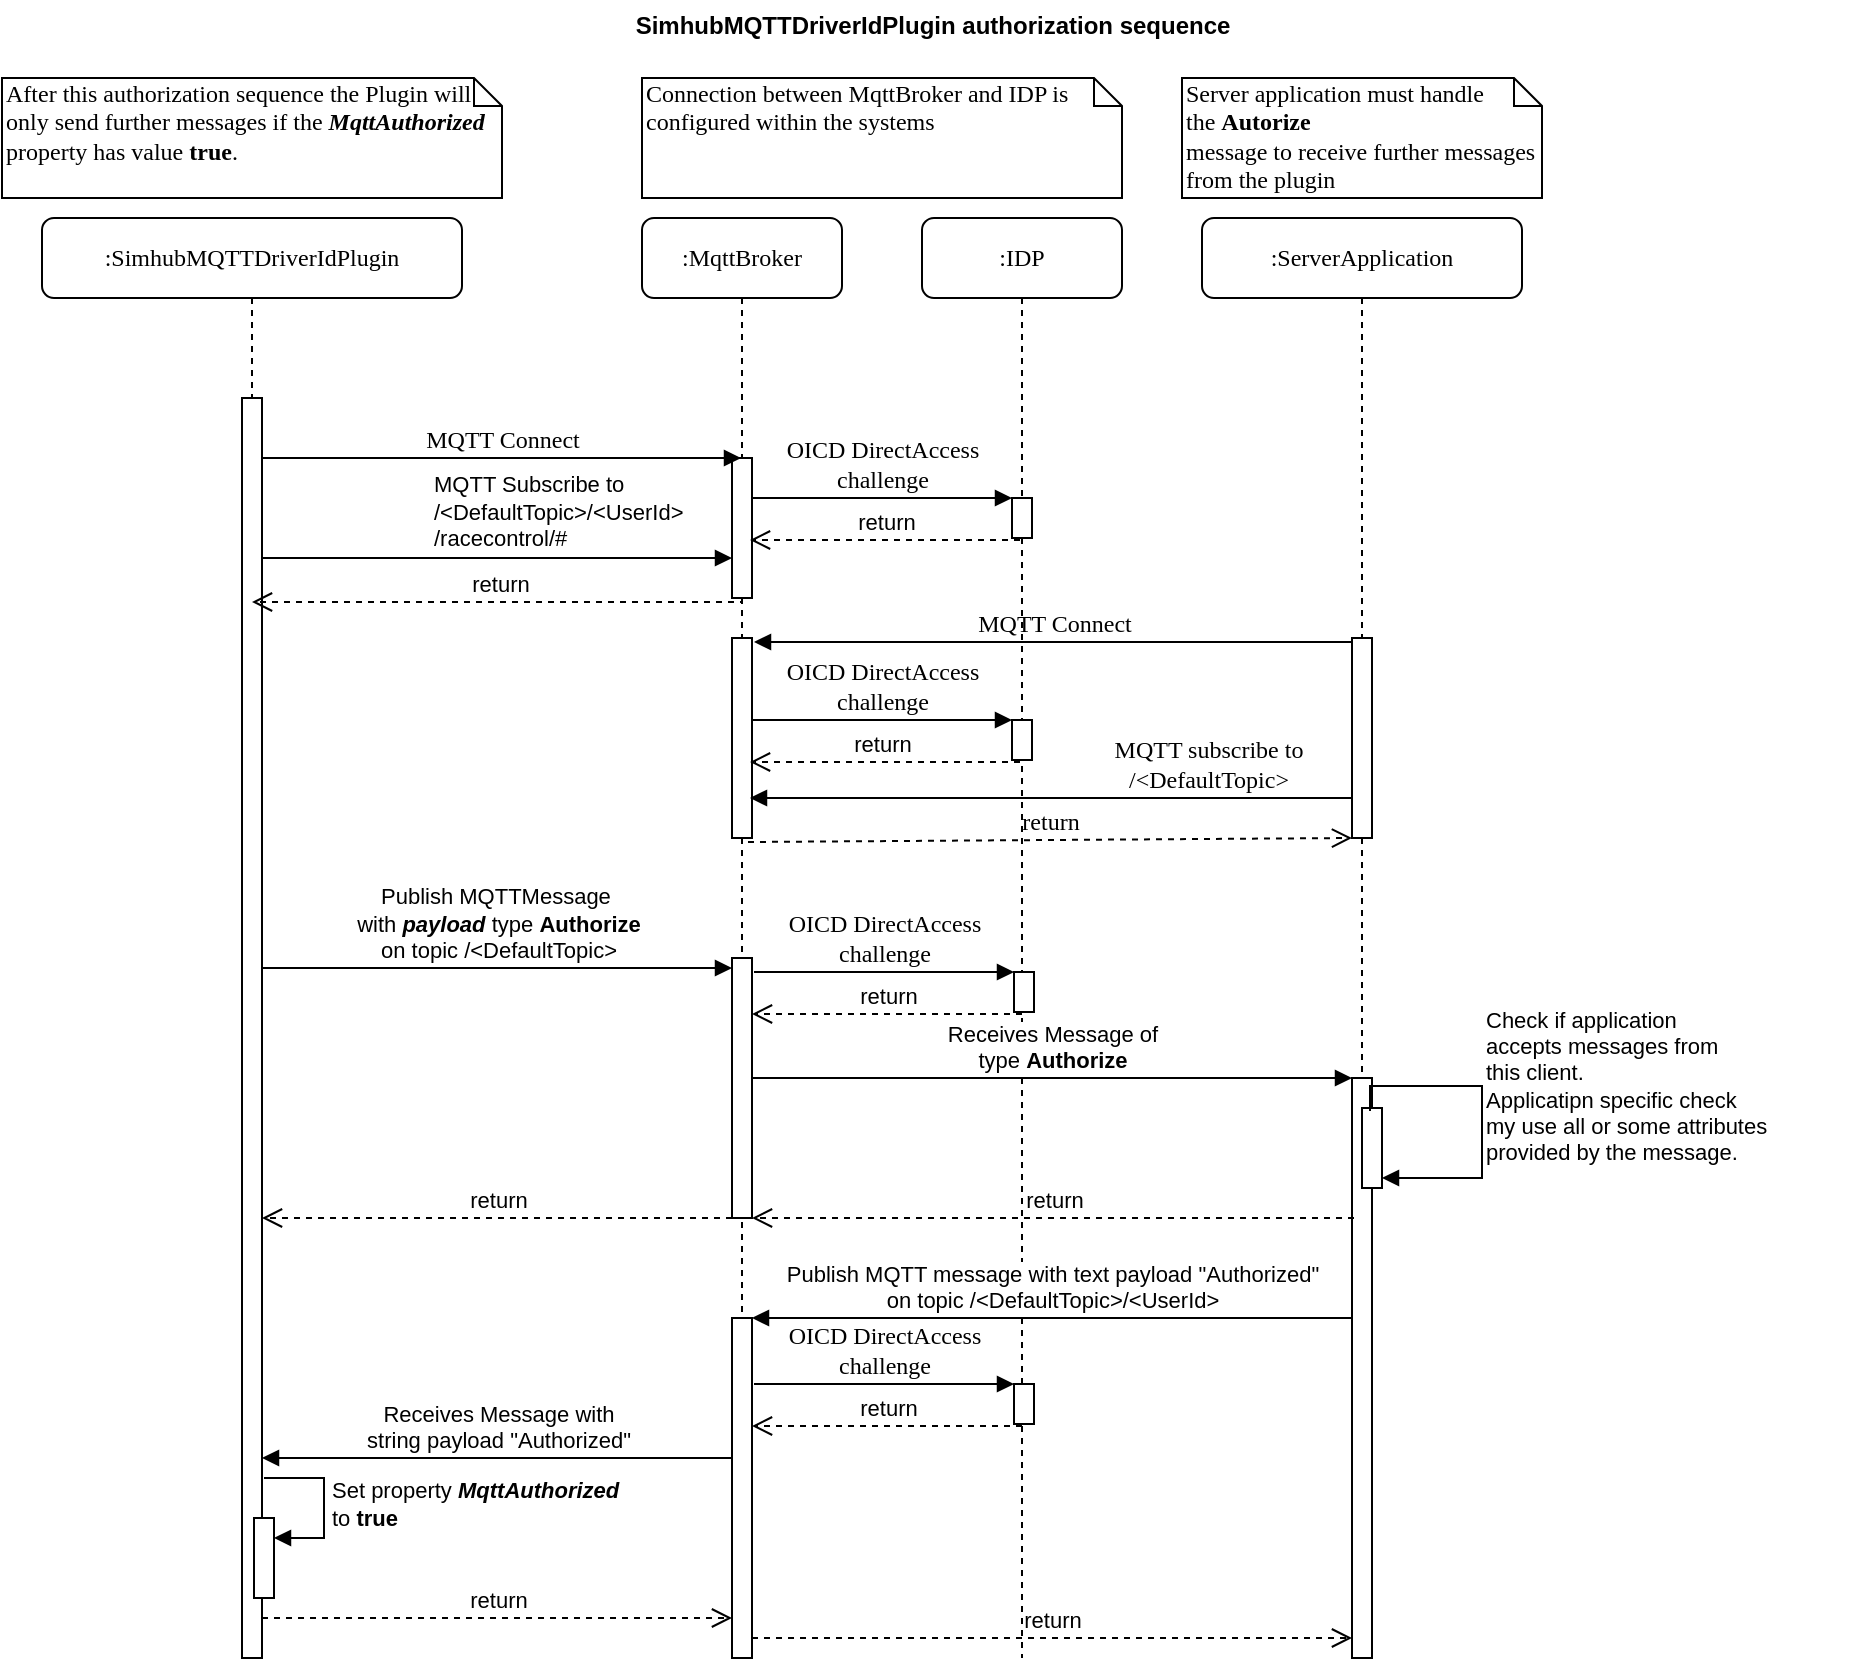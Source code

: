 <mxfile version="21.0.2" type="github">
  <diagram name="Page-1" id="13e1069c-82ec-6db2-03f1-153e76fe0fe0">
    <mxGraphModel dx="1641" dy="1054" grid="1" gridSize="10" guides="1" tooltips="1" connect="1" arrows="1" fold="1" page="1" pageScale="1" pageWidth="1100" pageHeight="850" background="none" math="0" shadow="0">
      <root>
        <mxCell id="0" />
        <mxCell id="1" parent="0" />
        <mxCell id="7baba1c4bc27f4b0-3" value=":MqttBroker" style="shape=umlLifeline;perimeter=lifelinePerimeter;whiteSpace=wrap;html=1;container=1;collapsible=0;recursiveResize=0;outlineConnect=0;rounded=1;shadow=0;comic=0;labelBackgroundColor=none;strokeWidth=1;fontFamily=Verdana;fontSize=12;align=center;" parent="1" vertex="1">
          <mxGeometry x="400" y="119" width="100" height="720" as="geometry" />
        </mxCell>
        <mxCell id="7baba1c4bc27f4b0-13" value="" style="html=1;points=[];perimeter=orthogonalPerimeter;rounded=0;shadow=0;comic=0;labelBackgroundColor=none;strokeWidth=1;fontFamily=Verdana;fontSize=12;align=center;" parent="7baba1c4bc27f4b0-3" vertex="1">
          <mxGeometry x="45" y="120" width="10" height="70" as="geometry" />
        </mxCell>
        <mxCell id="9tfKSIyHEp57Uoa27SWT-7" value="" style="html=1;points=[];perimeter=orthogonalPerimeter;outlineConnect=0;targetShapes=umlLifeline;portConstraint=eastwest;newEdgeStyle={&quot;edgeStyle&quot;:&quot;elbowEdgeStyle&quot;,&quot;elbow&quot;:&quot;vertical&quot;,&quot;curved&quot;:0,&quot;rounded&quot;:0};" vertex="1" parent="7baba1c4bc27f4b0-3">
          <mxGeometry x="45" y="370" width="10" height="130" as="geometry" />
        </mxCell>
        <mxCell id="7baba1c4bc27f4b0-22" value="" style="html=1;points=[];perimeter=orthogonalPerimeter;rounded=0;shadow=0;comic=0;labelBackgroundColor=none;strokeWidth=1;fontFamily=Verdana;fontSize=12;align=center;" parent="7baba1c4bc27f4b0-3" vertex="1">
          <mxGeometry x="45" y="210" width="10" height="100" as="geometry" />
        </mxCell>
        <mxCell id="9tfKSIyHEp57Uoa27SWT-21" value="" style="html=1;points=[];perimeter=orthogonalPerimeter;outlineConnect=0;targetShapes=umlLifeline;portConstraint=eastwest;newEdgeStyle={&quot;edgeStyle&quot;:&quot;elbowEdgeStyle&quot;,&quot;elbow&quot;:&quot;vertical&quot;,&quot;curved&quot;:0,&quot;rounded&quot;:0};" vertex="1" parent="7baba1c4bc27f4b0-3">
          <mxGeometry x="45" y="550" width="10" height="170" as="geometry" />
        </mxCell>
        <mxCell id="7baba1c4bc27f4b0-4" value=":IDP" style="shape=umlLifeline;perimeter=lifelinePerimeter;whiteSpace=wrap;html=1;container=1;collapsible=0;recursiveResize=0;outlineConnect=0;rounded=1;shadow=0;comic=0;labelBackgroundColor=none;strokeWidth=1;fontFamily=Verdana;fontSize=12;align=center;" parent="1" vertex="1">
          <mxGeometry x="540" y="119" width="100" height="720" as="geometry" />
        </mxCell>
        <mxCell id="7baba1c4bc27f4b0-5" value=":ServerApplication" style="shape=umlLifeline;perimeter=lifelinePerimeter;whiteSpace=wrap;html=1;container=1;collapsible=0;recursiveResize=0;outlineConnect=0;rounded=1;shadow=0;comic=0;labelBackgroundColor=none;strokeWidth=1;fontFamily=Verdana;fontSize=12;align=center;" parent="1" vertex="1">
          <mxGeometry x="680" y="119" width="160" height="720" as="geometry" />
        </mxCell>
        <mxCell id="9tfKSIyHEp57Uoa27SWT-9" value="" style="html=1;points=[];perimeter=orthogonalPerimeter;outlineConnect=0;targetShapes=umlLifeline;portConstraint=eastwest;newEdgeStyle={&quot;edgeStyle&quot;:&quot;elbowEdgeStyle&quot;,&quot;elbow&quot;:&quot;vertical&quot;,&quot;curved&quot;:0,&quot;rounded&quot;:0};" vertex="1" parent="7baba1c4bc27f4b0-5">
          <mxGeometry x="75" y="210" width="10" height="100" as="geometry" />
        </mxCell>
        <mxCell id="7baba1c4bc27f4b0-37" value="" style="html=1;points=[];perimeter=orthogonalPerimeter;rounded=0;shadow=0;comic=0;labelBackgroundColor=none;strokeWidth=1;fontFamily=Verdana;fontSize=12;align=center;" parent="7baba1c4bc27f4b0-5" vertex="1">
          <mxGeometry x="75" y="430" width="10" height="290" as="geometry" />
        </mxCell>
        <mxCell id="9tfKSIyHEp57Uoa27SWT-17" value="" style="html=1;points=[];perimeter=orthogonalPerimeter;outlineConnect=0;targetShapes=umlLifeline;portConstraint=eastwest;newEdgeStyle={&quot;edgeStyle&quot;:&quot;elbowEdgeStyle&quot;,&quot;elbow&quot;:&quot;vertical&quot;,&quot;curved&quot;:0,&quot;rounded&quot;:0};" vertex="1" parent="7baba1c4bc27f4b0-5">
          <mxGeometry x="80" y="445" width="10" height="40" as="geometry" />
        </mxCell>
        <mxCell id="9tfKSIyHEp57Uoa27SWT-18" value="Check if application&lt;br&gt;accepts messages from &lt;br&gt;this client.&lt;br&gt;Applicatipn specific check&lt;br&gt;my use all or some attributes&lt;br&gt;provided by the message." style="html=1;align=left;spacingLeft=2;endArrow=block;rounded=0;edgeStyle=orthogonalEdgeStyle;curved=0;rounded=0;exitX=0.9;exitY=0.057;exitDx=0;exitDy=0;exitPerimeter=0;" edge="1" target="9tfKSIyHEp57Uoa27SWT-17" parent="7baba1c4bc27f4b0-5" source="7baba1c4bc27f4b0-37">
          <mxGeometry x="-0.184" relative="1" as="geometry">
            <mxPoint x="155" y="470" as="sourcePoint" />
            <Array as="points">
              <mxPoint x="140" y="434" />
              <mxPoint x="140" y="480" />
            </Array>
            <mxPoint as="offset" />
          </mxGeometry>
        </mxCell>
        <mxCell id="7baba1c4bc27f4b0-8" value=":SimhubMQTTDriverIdPlugin" style="shape=umlLifeline;perimeter=lifelinePerimeter;whiteSpace=wrap;html=1;container=1;collapsible=0;recursiveResize=0;outlineConnect=0;rounded=1;shadow=0;comic=0;labelBackgroundColor=none;strokeWidth=1;fontFamily=Verdana;fontSize=12;align=center;" parent="1" vertex="1">
          <mxGeometry x="100" y="119" width="210" height="720" as="geometry" />
        </mxCell>
        <mxCell id="7baba1c4bc27f4b0-9" value="" style="html=1;points=[];perimeter=orthogonalPerimeter;rounded=0;shadow=0;comic=0;labelBackgroundColor=none;strokeWidth=1;fontFamily=Verdana;fontSize=12;align=center;" parent="7baba1c4bc27f4b0-8" vertex="1">
          <mxGeometry x="100" y="90" width="10" height="630" as="geometry" />
        </mxCell>
        <mxCell id="9tfKSIyHEp57Uoa27SWT-28" value="" style="html=1;points=[];perimeter=orthogonalPerimeter;outlineConnect=0;targetShapes=umlLifeline;portConstraint=eastwest;newEdgeStyle={&quot;edgeStyle&quot;:&quot;elbowEdgeStyle&quot;,&quot;elbow&quot;:&quot;vertical&quot;,&quot;curved&quot;:0,&quot;rounded&quot;:0};" vertex="1" parent="7baba1c4bc27f4b0-8">
          <mxGeometry x="106" y="650" width="10" height="40" as="geometry" />
        </mxCell>
        <mxCell id="9tfKSIyHEp57Uoa27SWT-29" value="Set property &lt;b&gt;&lt;i&gt;MqttAuthorized&lt;/i&gt;&lt;/b&gt;&lt;br&gt;to &lt;b&gt;true&lt;/b&gt;" style="html=1;align=left;spacingLeft=2;endArrow=block;rounded=0;edgeStyle=orthogonalEdgeStyle;curved=0;rounded=0;" edge="1" target="9tfKSIyHEp57Uoa27SWT-28" parent="7baba1c4bc27f4b0-8">
          <mxGeometry relative="1" as="geometry">
            <mxPoint x="111" y="630" as="sourcePoint" />
            <Array as="points">
              <mxPoint x="141" y="660" />
            </Array>
          </mxGeometry>
        </mxCell>
        <mxCell id="7baba1c4bc27f4b0-16" value="" style="html=1;points=[];perimeter=orthogonalPerimeter;rounded=0;shadow=0;comic=0;labelBackgroundColor=none;strokeWidth=1;fontFamily=Verdana;fontSize=12;align=center;" parent="1" vertex="1">
          <mxGeometry x="585" y="259" width="10" height="20" as="geometry" />
        </mxCell>
        <mxCell id="7baba1c4bc27f4b0-17" value="OICD DirectAccess&lt;br&gt;challenge" style="html=1;verticalAlign=bottom;endArrow=block;labelBackgroundColor=none;fontFamily=Verdana;fontSize=12;edgeStyle=elbowEdgeStyle;elbow=vertical;" parent="1" source="7baba1c4bc27f4b0-13" target="7baba1c4bc27f4b0-16" edge="1">
          <mxGeometry relative="1" as="geometry">
            <mxPoint x="510" y="259" as="sourcePoint" />
            <Array as="points">
              <mxPoint x="460" y="259" />
            </Array>
          </mxGeometry>
        </mxCell>
        <mxCell id="7baba1c4bc27f4b0-26" value="MQTT Connect" style="html=1;verticalAlign=bottom;endArrow=block;labelBackgroundColor=none;fontFamily=Verdana;fontSize=12;entryX=1.1;entryY=0.02;entryDx=0;entryDy=0;entryPerimeter=0;" parent="1" source="9tfKSIyHEp57Uoa27SWT-9" target="7baba1c4bc27f4b0-22" edge="1">
          <mxGeometry relative="1" as="geometry">
            <mxPoint x="930" y="379" as="sourcePoint" />
            <mxPoint x="1005" y="499" as="targetPoint" />
          </mxGeometry>
        </mxCell>
        <mxCell id="7baba1c4bc27f4b0-27" value="return" style="html=1;verticalAlign=bottom;endArrow=open;dashed=1;endSize=8;labelBackgroundColor=none;fontFamily=Verdana;fontSize=12;exitX=0.8;exitY=1.02;exitDx=0;exitDy=0;exitPerimeter=0;" parent="1" source="7baba1c4bc27f4b0-22" target="9tfKSIyHEp57Uoa27SWT-9" edge="1">
          <mxGeometry relative="1" as="geometry">
            <mxPoint x="910" y="469" as="targetPoint" />
            <mxPoint x="1005" y="527.5" as="sourcePoint" />
          </mxGeometry>
        </mxCell>
        <mxCell id="7baba1c4bc27f4b0-29" value="MQTT subscribe to&lt;br&gt;/&amp;lt;DefaultTopic&amp;gt;" style="html=1;verticalAlign=bottom;endArrow=block;labelBackgroundColor=none;fontFamily=Verdana;fontSize=12;edgeStyle=elbowEdgeStyle;elbow=vertical;" parent="1" source="9tfKSIyHEp57Uoa27SWT-9" edge="1">
          <mxGeometry x="-0.521" relative="1" as="geometry">
            <mxPoint x="800" y="589" as="sourcePoint" />
            <mxPoint x="454" y="409" as="targetPoint" />
            <Array as="points">
              <mxPoint x="570" y="409" />
              <mxPoint x="660" y="429" />
            </Array>
            <mxPoint as="offset" />
          </mxGeometry>
        </mxCell>
        <mxCell id="7baba1c4bc27f4b0-11" value="MQTT Connect" style="html=1;verticalAlign=bottom;endArrow=block;labelBackgroundColor=none;fontFamily=Verdana;fontSize=12;edgeStyle=elbowEdgeStyle;elbow=vertical;" parent="1" source="7baba1c4bc27f4b0-9" target="7baba1c4bc27f4b0-3" edge="1">
          <mxGeometry x="-0.002" relative="1" as="geometry">
            <mxPoint x="220" y="229" as="sourcePoint" />
            <mxPoint x="285" y="219" as="targetPoint" />
            <Array as="points">
              <mxPoint x="340" y="239" />
            </Array>
            <mxPoint as="offset" />
          </mxGeometry>
        </mxCell>
        <mxCell id="7baba1c4bc27f4b0-40" value="After this authorization sequence the Plugin will only send further messages if the &lt;b&gt;&lt;i&gt;MqttAuthorized&lt;/i&gt;&lt;/b&gt; property has value &lt;b&gt;true&lt;/b&gt;." style="shape=note;whiteSpace=wrap;html=1;size=14;verticalAlign=top;align=left;spacingTop=-6;rounded=0;shadow=0;comic=0;labelBackgroundColor=none;strokeWidth=1;fontFamily=Verdana;fontSize=12" parent="1" vertex="1">
          <mxGeometry x="80" y="49" width="250" height="60" as="geometry" />
        </mxCell>
        <mxCell id="7baba1c4bc27f4b0-42" value="Connection between MqttBroker and IDP is configured within the systems" style="shape=note;whiteSpace=wrap;html=1;size=14;verticalAlign=top;align=left;spacingTop=-6;rounded=0;shadow=0;comic=0;labelBackgroundColor=none;strokeWidth=1;fontFamily=Verdana;fontSize=12" parent="1" vertex="1">
          <mxGeometry x="400" y="49" width="240" height="60" as="geometry" />
        </mxCell>
        <mxCell id="7baba1c4bc27f4b0-44" value="Server application must handle the&amp;nbsp;&lt;b&gt;Autorize&amp;nbsp;&lt;br&gt;&lt;/b&gt;message to receive further messages from the plugin" style="shape=note;whiteSpace=wrap;html=1;size=14;verticalAlign=top;align=left;spacingTop=-6;rounded=0;shadow=0;comic=0;labelBackgroundColor=none;strokeWidth=1;fontFamily=Verdana;fontSize=12" parent="1" vertex="1">
          <mxGeometry x="670" y="49" width="180" height="60" as="geometry" />
        </mxCell>
        <mxCell id="9tfKSIyHEp57Uoa27SWT-2" value="return" style="html=1;verticalAlign=bottom;endArrow=open;dashed=1;endSize=8;edgeStyle=elbowEdgeStyle;elbow=vertical;curved=0;rounded=0;exitX=0.4;exitY=1.05;exitDx=0;exitDy=0;exitPerimeter=0;" edge="1" parent="1" source="7baba1c4bc27f4b0-16">
          <mxGeometry relative="1" as="geometry">
            <mxPoint x="550" y="279" as="sourcePoint" />
            <mxPoint x="454" y="280" as="targetPoint" />
            <Array as="points">
              <mxPoint x="490" y="280" />
            </Array>
          </mxGeometry>
        </mxCell>
        <mxCell id="9tfKSIyHEp57Uoa27SWT-3" value="MQTT Subscribe to&lt;br&gt;/&amp;lt;DefaultTopic&amp;gt;/&amp;lt;UserId&amp;gt;&lt;br&gt;/racecontrol/#" style="html=1;verticalAlign=bottom;endArrow=block;edgeStyle=elbowEdgeStyle;elbow=vertical;curved=0;rounded=0;align=left;" edge="1" parent="1" source="7baba1c4bc27f4b0-9" target="7baba1c4bc27f4b0-13">
          <mxGeometry x="-0.291" y="1" width="80" relative="1" as="geometry">
            <mxPoint x="156" y="289" as="sourcePoint" />
            <mxPoint x="360" y="309" as="targetPoint" />
            <Array as="points">
              <mxPoint x="360" y="289" />
              <mxPoint x="350" y="300" />
              <mxPoint x="340" y="279" />
              <mxPoint x="380" y="309" />
              <mxPoint x="340" y="299" />
            </Array>
            <mxPoint as="offset" />
          </mxGeometry>
        </mxCell>
        <mxCell id="9tfKSIyHEp57Uoa27SWT-4" value="return" style="html=1;verticalAlign=bottom;endArrow=open;dashed=1;endSize=8;edgeStyle=elbowEdgeStyle;elbow=vertical;curved=0;rounded=0;" edge="1" parent="1" source="7baba1c4bc27f4b0-13">
          <mxGeometry relative="1" as="geometry">
            <mxPoint x="420" y="339" as="sourcePoint" />
            <mxPoint x="205" y="311" as="targetPoint" />
            <Array as="points">
              <mxPoint x="320" y="311" />
              <mxPoint x="340" y="309" />
            </Array>
            <mxPoint as="offset" />
          </mxGeometry>
        </mxCell>
        <mxCell id="9tfKSIyHEp57Uoa27SWT-8" value="Publish MQTTMessage&amp;nbsp;&lt;br&gt;with &lt;b&gt;&lt;i&gt;payload&lt;/i&gt;&lt;/b&gt; type &lt;b&gt;Authorize&lt;/b&gt;&lt;br&gt;on topic /&amp;lt;DefaultTopic&amp;gt;" style="html=1;verticalAlign=bottom;endArrow=block;edgeStyle=elbowEdgeStyle;elbow=vertical;curved=0;rounded=0;" edge="1" parent="1" source="7baba1c4bc27f4b0-9" target="9tfKSIyHEp57Uoa27SWT-7">
          <mxGeometry width="80" relative="1" as="geometry">
            <mxPoint x="160" y="494" as="sourcePoint" />
            <mxPoint x="440" y="494" as="targetPoint" />
            <Array as="points">
              <mxPoint x="330" y="494" />
            </Array>
          </mxGeometry>
        </mxCell>
        <mxCell id="9tfKSIyHEp57Uoa27SWT-10" value="" style="html=1;points=[];perimeter=orthogonalPerimeter;rounded=0;shadow=0;comic=0;labelBackgroundColor=none;strokeWidth=1;fontFamily=Verdana;fontSize=12;align=center;" vertex="1" parent="1">
          <mxGeometry x="585" y="370" width="10" height="20" as="geometry" />
        </mxCell>
        <mxCell id="9tfKSIyHEp57Uoa27SWT-11" value="OICD DirectAccess&lt;br&gt;challenge" style="html=1;verticalAlign=bottom;endArrow=block;labelBackgroundColor=none;fontFamily=Verdana;fontSize=12;edgeStyle=elbowEdgeStyle;elbow=vertical;" edge="1" parent="1" target="9tfKSIyHEp57Uoa27SWT-10">
          <mxGeometry relative="1" as="geometry">
            <mxPoint x="455" y="370" as="sourcePoint" />
            <Array as="points">
              <mxPoint x="460" y="370" />
            </Array>
          </mxGeometry>
        </mxCell>
        <mxCell id="9tfKSIyHEp57Uoa27SWT-12" value="return" style="html=1;verticalAlign=bottom;endArrow=open;dashed=1;endSize=8;edgeStyle=elbowEdgeStyle;elbow=vertical;curved=0;rounded=0;exitX=0.4;exitY=1.05;exitDx=0;exitDy=0;exitPerimeter=0;" edge="1" parent="1" source="9tfKSIyHEp57Uoa27SWT-10">
          <mxGeometry x="0.022" relative="1" as="geometry">
            <mxPoint x="550" y="390" as="sourcePoint" />
            <mxPoint x="454" y="391" as="targetPoint" />
            <Array as="points">
              <mxPoint x="490" y="391" />
            </Array>
            <mxPoint as="offset" />
          </mxGeometry>
        </mxCell>
        <mxCell id="9tfKSIyHEp57Uoa27SWT-13" value="" style="html=1;points=[];perimeter=orthogonalPerimeter;rounded=0;shadow=0;comic=0;labelBackgroundColor=none;strokeWidth=1;fontFamily=Verdana;fontSize=12;align=center;" vertex="1" parent="1">
          <mxGeometry x="586" y="496" width="10" height="20" as="geometry" />
        </mxCell>
        <mxCell id="9tfKSIyHEp57Uoa27SWT-14" value="OICD DirectAccess&lt;br&gt;challenge" style="html=1;verticalAlign=bottom;endArrow=block;labelBackgroundColor=none;fontFamily=Verdana;fontSize=12;edgeStyle=elbowEdgeStyle;elbow=vertical;" edge="1" target="9tfKSIyHEp57Uoa27SWT-13" parent="1">
          <mxGeometry relative="1" as="geometry">
            <mxPoint x="456" y="496" as="sourcePoint" />
            <Array as="points">
              <mxPoint x="461" y="496" />
            </Array>
          </mxGeometry>
        </mxCell>
        <mxCell id="9tfKSIyHEp57Uoa27SWT-15" value="return" style="html=1;verticalAlign=bottom;endArrow=open;dashed=1;endSize=8;edgeStyle=elbowEdgeStyle;elbow=vertical;curved=0;rounded=0;exitX=0.4;exitY=1.05;exitDx=0;exitDy=0;exitPerimeter=0;" edge="1" source="9tfKSIyHEp57Uoa27SWT-13" parent="1">
          <mxGeometry relative="1" as="geometry">
            <mxPoint x="551" y="516" as="sourcePoint" />
            <mxPoint x="455" y="517" as="targetPoint" />
            <Array as="points">
              <mxPoint x="491" y="517" />
            </Array>
          </mxGeometry>
        </mxCell>
        <mxCell id="9tfKSIyHEp57Uoa27SWT-16" value="Receives Message of&lt;br&gt;type &lt;b&gt;Authorize&lt;/b&gt;" style="html=1;verticalAlign=bottom;endArrow=block;edgeStyle=elbowEdgeStyle;elbow=vertical;curved=0;rounded=0;" edge="1" parent="1" source="9tfKSIyHEp57Uoa27SWT-7" target="7baba1c4bc27f4b0-37">
          <mxGeometry width="80" relative="1" as="geometry">
            <mxPoint x="510" y="489" as="sourcePoint" />
            <mxPoint x="590" y="489" as="targetPoint" />
            <Array as="points">
              <mxPoint x="670" y="549" />
              <mxPoint x="480" y="539" />
            </Array>
          </mxGeometry>
        </mxCell>
        <mxCell id="9tfKSIyHEp57Uoa27SWT-19" value="return" style="html=1;verticalAlign=bottom;endArrow=open;dashed=1;endSize=8;edgeStyle=elbowEdgeStyle;elbow=vertical;curved=0;rounded=0;" edge="1" parent="1" target="9tfKSIyHEp57Uoa27SWT-7">
          <mxGeometry relative="1" as="geometry">
            <mxPoint x="756" y="619" as="sourcePoint" />
            <mxPoint x="510" y="449" as="targetPoint" />
            <Array as="points">
              <mxPoint x="740" y="619" />
            </Array>
          </mxGeometry>
        </mxCell>
        <mxCell id="9tfKSIyHEp57Uoa27SWT-20" value="return" style="html=1;verticalAlign=bottom;endArrow=open;dashed=1;endSize=8;edgeStyle=elbowEdgeStyle;elbow=vertical;curved=0;rounded=0;" edge="1" parent="1" source="9tfKSIyHEp57Uoa27SWT-7" target="7baba1c4bc27f4b0-9">
          <mxGeometry relative="1" as="geometry">
            <mxPoint x="442" y="619" as="sourcePoint" />
            <mxPoint x="150" y="621" as="targetPoint" />
            <Array as="points">
              <mxPoint x="330" y="619" />
              <mxPoint x="442" y="639" />
              <mxPoint x="332" y="619" />
            </Array>
            <mxPoint as="offset" />
          </mxGeometry>
        </mxCell>
        <mxCell id="9tfKSIyHEp57Uoa27SWT-22" value="Publish MQTT message with text payload &quot;Authorized&quot;&lt;br&gt;on topic /&amp;lt;DefaultTopic&amp;gt;/&amp;lt;UserId&amp;gt;" style="html=1;verticalAlign=bottom;endArrow=block;edgeStyle=elbowEdgeStyle;elbow=vertical;curved=0;rounded=0;" edge="1" parent="1" source="7baba1c4bc27f4b0-37" target="9tfKSIyHEp57Uoa27SWT-21">
          <mxGeometry width="80" relative="1" as="geometry">
            <mxPoint x="510" y="449" as="sourcePoint" />
            <mxPoint x="590" y="449" as="targetPoint" />
            <Array as="points">
              <mxPoint x="520" y="669" />
            </Array>
          </mxGeometry>
        </mxCell>
        <mxCell id="9tfKSIyHEp57Uoa27SWT-23" value="" style="html=1;points=[];perimeter=orthogonalPerimeter;rounded=0;shadow=0;comic=0;labelBackgroundColor=none;strokeWidth=1;fontFamily=Verdana;fontSize=12;align=center;" vertex="1" parent="1">
          <mxGeometry x="586" y="702" width="10" height="20" as="geometry" />
        </mxCell>
        <mxCell id="9tfKSIyHEp57Uoa27SWT-24" value="OICD DirectAccess&lt;br&gt;challenge" style="html=1;verticalAlign=bottom;endArrow=block;labelBackgroundColor=none;fontFamily=Verdana;fontSize=12;edgeStyle=elbowEdgeStyle;elbow=vertical;" edge="1" target="9tfKSIyHEp57Uoa27SWT-23" parent="1">
          <mxGeometry relative="1" as="geometry">
            <mxPoint x="456" y="702" as="sourcePoint" />
            <Array as="points">
              <mxPoint x="461" y="702" />
            </Array>
          </mxGeometry>
        </mxCell>
        <mxCell id="9tfKSIyHEp57Uoa27SWT-25" value="return" style="html=1;verticalAlign=bottom;endArrow=open;dashed=1;endSize=8;edgeStyle=elbowEdgeStyle;elbow=vertical;curved=0;rounded=0;exitX=0.4;exitY=1.05;exitDx=0;exitDy=0;exitPerimeter=0;" edge="1" source="9tfKSIyHEp57Uoa27SWT-23" parent="1">
          <mxGeometry relative="1" as="geometry">
            <mxPoint x="551" y="722" as="sourcePoint" />
            <mxPoint x="455" y="723" as="targetPoint" />
            <Array as="points">
              <mxPoint x="491" y="723" />
            </Array>
          </mxGeometry>
        </mxCell>
        <mxCell id="9tfKSIyHEp57Uoa27SWT-27" value="Receives Message with&lt;br&gt;string payload &quot;Authorized&quot;" style="html=1;verticalAlign=bottom;endArrow=block;edgeStyle=elbowEdgeStyle;elbow=vertical;curved=0;rounded=0;" edge="1" parent="1" source="9tfKSIyHEp57Uoa27SWT-21" target="7baba1c4bc27f4b0-9">
          <mxGeometry width="80" relative="1" as="geometry">
            <mxPoint x="465" y="559" as="sourcePoint" />
            <mxPoint x="765" y="559" as="targetPoint" />
            <Array as="points">
              <mxPoint x="410" y="739" />
              <mxPoint x="370" y="709" />
              <mxPoint x="490" y="549" />
            </Array>
          </mxGeometry>
        </mxCell>
        <mxCell id="9tfKSIyHEp57Uoa27SWT-30" value="return" style="html=1;verticalAlign=bottom;endArrow=open;dashed=1;endSize=8;edgeStyle=elbowEdgeStyle;elbow=vertical;curved=0;rounded=0;" edge="1" parent="1" source="7baba1c4bc27f4b0-9" target="9tfKSIyHEp57Uoa27SWT-21">
          <mxGeometry relative="1" as="geometry">
            <mxPoint x="590" y="429" as="sourcePoint" />
            <mxPoint x="510" y="429" as="targetPoint" />
            <Array as="points">
              <mxPoint x="410" y="819" />
            </Array>
          </mxGeometry>
        </mxCell>
        <mxCell id="9tfKSIyHEp57Uoa27SWT-31" value="return" style="html=1;verticalAlign=bottom;endArrow=open;dashed=1;endSize=8;edgeStyle=elbowEdgeStyle;elbow=vertical;curved=0;rounded=0;" edge="1" parent="1" source="9tfKSIyHEp57Uoa27SWT-21" target="7baba1c4bc27f4b0-37">
          <mxGeometry relative="1" as="geometry">
            <mxPoint x="220" y="829" as="sourcePoint" />
            <mxPoint x="455" y="829" as="targetPoint" />
            <Array as="points">
              <mxPoint x="550" y="829" />
            </Array>
          </mxGeometry>
        </mxCell>
        <mxCell id="9tfKSIyHEp57Uoa27SWT-32" value="SimhubMQTTDriverIdPlugin authorization sequence" style="text;align=center;fontStyle=1;verticalAlign=middle;spacingLeft=3;spacingRight=3;strokeColor=none;rotatable=0;points=[[0,0.5],[1,0.5]];portConstraint=eastwest;html=1;" vertex="1" parent="1">
          <mxGeometry x="80" y="10" width="930" height="26" as="geometry" />
        </mxCell>
      </root>
    </mxGraphModel>
  </diagram>
</mxfile>
